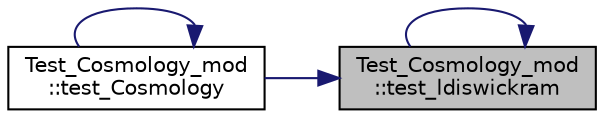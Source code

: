 digraph "Test_Cosmology_mod::test_ldiswickram"
{
 // LATEX_PDF_SIZE
  edge [fontname="Helvetica",fontsize="10",labelfontname="Helvetica",labelfontsize="10"];
  node [fontname="Helvetica",fontsize="10",shape=record];
  rankdir="RL";
  Node1 [label="Test_Cosmology_mod\l::test_ldiswickram",height=0.2,width=0.4,color="black", fillcolor="grey75", style="filled", fontcolor="black",tooltip=" "];
  Node1 -> Node2 [dir="back",color="midnightblue",fontsize="10",style="solid"];
  Node2 [label="Test_Cosmology_mod\l::test_Cosmology",height=0.2,width=0.4,color="black", fillcolor="white", style="filled",URL="$namespaceTest__Cosmology__mod.html#a3068c7b36877e6a5183ba0c9baf9bc1d",tooltip=" "];
  Node2 -> Node2 [dir="back",color="midnightblue",fontsize="10",style="solid"];
  Node1 -> Node1 [dir="back",color="midnightblue",fontsize="10",style="solid"];
}
